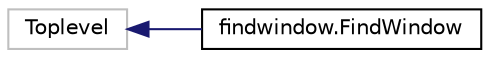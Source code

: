 digraph "Graphical Class Hierarchy"
{
 // LATEX_PDF_SIZE
  edge [fontname="Helvetica",fontsize="10",labelfontname="Helvetica",labelfontsize="10"];
  node [fontname="Helvetica",fontsize="10",shape=record];
  rankdir="LR";
  Node2 [label="Toplevel",height=0.2,width=0.4,color="grey75", fillcolor="white", style="filled",tooltip=" "];
  Node2 -> Node0 [dir="back",color="midnightblue",fontsize="10",style="solid",fontname="Helvetica"];
  Node0 [label="findwindow.FindWindow",height=0.2,width=0.4,color="black", fillcolor="white", style="filled",URL="$classfindwindow_1_1_find_window.html",tooltip="Find Window helps in finding and replacing entered keywords with new keywords."];
}
